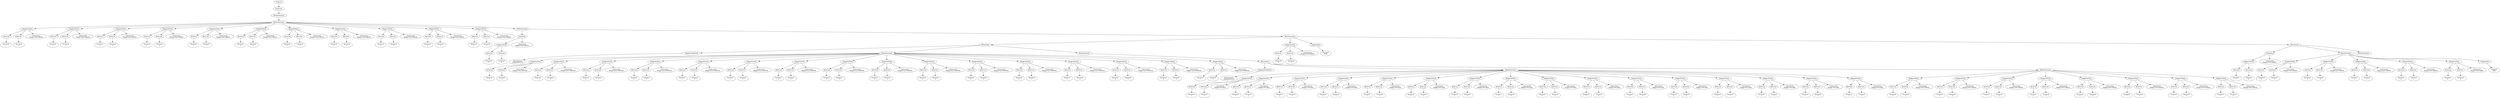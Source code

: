 digraph ASTGraph {
0 [ label="Program" ];
1 [ label="MainClass" ];
0 -> 1
2 [ label="BlockStatement" ];
1 -> 2
3 [ label="BlockStatement" ];
2 -> 3
4 [ label="MeggySetPixel" ];
3 -> 4
5 [ label="ByteCast" ];
4 -> 5
6 [ label="IntLiteral\n1" ];
5 -> 6
7 [ label="ByteCast" ];
4 -> 7
8 [ label="IntLiteral\n3" ];
7 -> 8
9 [ label="ColorLiteral\nMeggy.Color.GREEN" ];
4 -> 9
10 [ label="MeggySetPixel" ];
3 -> 10
11 [ label="ByteCast" ];
10 -> 11
12 [ label="IntLiteral\n1" ];
11 -> 12
13 [ label="ByteCast" ];
10 -> 13
14 [ label="IntLiteral\n4" ];
13 -> 14
15 [ label="ColorLiteral\nMeggy.Color.GREEN" ];
10 -> 15
16 [ label="MeggySetPixel" ];
3 -> 16
17 [ label="ByteCast" ];
16 -> 17
18 [ label="IntLiteral\n2" ];
17 -> 18
19 [ label="ByteCast" ];
16 -> 19
20 [ label="IntLiteral\n3" ];
19 -> 20
21 [ label="ColorLiteral\nMeggy.Color.GREEN" ];
16 -> 21
22 [ label="MeggySetPixel" ];
3 -> 22
23 [ label="ByteCast" ];
22 -> 23
24 [ label="IntLiteral\n2" ];
23 -> 24
25 [ label="ByteCast" ];
22 -> 25
26 [ label="IntLiteral\n4" ];
25 -> 26
27 [ label="ColorLiteral\nMeggy.Color.GREEN" ];
22 -> 27
28 [ label="MeggySetPixel" ];
3 -> 28
29 [ label="ByteCast" ];
28 -> 29
30 [ label="IntLiteral\n3" ];
29 -> 30
31 [ label="ByteCast" ];
28 -> 31
32 [ label="IntLiteral\n3" ];
31 -> 32
33 [ label="ColorLiteral\nMeggy.Color.GREEN" ];
28 -> 33
34 [ label="MeggySetPixel" ];
3 -> 34
35 [ label="ByteCast" ];
34 -> 35
36 [ label="IntLiteral\n3" ];
35 -> 36
37 [ label="ByteCast" ];
34 -> 37
38 [ label="IntLiteral\n4" ];
37 -> 38
39 [ label="ColorLiteral\nMeggy.Color.GREEN" ];
34 -> 39
40 [ label="MeggySetPixel" ];
3 -> 40
41 [ label="ByteCast" ];
40 -> 41
42 [ label="IntLiteral\n5" ];
41 -> 42
43 [ label="ByteCast" ];
40 -> 43
44 [ label="IntLiteral\n3" ];
43 -> 44
45 [ label="ColorLiteral\nMeggy.Color.GREEN" ];
40 -> 45
46 [ label="MeggySetPixel" ];
3 -> 46
47 [ label="ByteCast" ];
46 -> 47
48 [ label="IntLiteral\n5" ];
47 -> 48
49 [ label="ByteCast" ];
46 -> 49
50 [ label="IntLiteral\n4" ];
49 -> 50
51 [ label="ColorLiteral\nMeggy.Color.GREEN" ];
46 -> 51
52 [ label="MeggySetPixel" ];
3 -> 52
53 [ label="ByteCast" ];
52 -> 53
54 [ label="IntLiteral\n6" ];
53 -> 54
55 [ label="ByteCast" ];
52 -> 55
56 [ label="IntLiteral\n3" ];
55 -> 56
57 [ label="ColorLiteral\nMeggy.Color.GREEN" ];
52 -> 57
58 [ label="MeggySetPixel" ];
3 -> 58
59 [ label="ByteCast" ];
58 -> 59
60 [ label="IntLiteral\n6" ];
59 -> 60
61 [ label="ByteCast" ];
58 -> 61
62 [ label="IntLiteral\n4" ];
61 -> 62
63 [ label="ColorLiteral\nMeggy.Color.GREEN" ];
58 -> 63
64 [ label="MeggySetPixel" ];
3 -> 64
65 [ label="ByteCast" ];
64 -> 65
66 [ label="IntLiteral\n0" ];
65 -> 66
67 [ label="ByteCast" ];
64 -> 67
68 [ label="IntLiteral\n0" ];
67 -> 68
69 [ label="ColorLiteral\nMeggy.Color.GREEN" ];
64 -> 69
70 [ label="WhileStatement" ];
3 -> 70
71 [ label="EqualExp" ];
70 -> 71
72 [ label="MeggyGetPixel" ];
71 -> 72
73 [ label="ByteCast" ];
72 -> 73
74 [ label="IntLiteral\n0" ];
73 -> 74
75 [ label="ByteCast" ];
72 -> 75
76 [ label="IntLiteral\n0" ];
75 -> 76
77 [ label="ColorLiteral\nMeggy.Color.GREEN" ];
71 -> 77
78 [ label="BlockStatement" ];
70 -> 78
79 [ label="IfStatement" ];
78 -> 79
80 [ label="MeggyCheckButton" ];
79 -> 80
81 [ label="ButtonLiteral\nMeggy.Button.A" ];
80 -> 81
82 [ label="BlockStatement" ];
79 -> 82
83 [ label="MeggySetPixel" ];
82 -> 83
84 [ label="ByteCast" ];
83 -> 84
85 [ label="IntLiteral\n1" ];
84 -> 85
86 [ label="ByteCast" ];
83 -> 86
87 [ label="IntLiteral\n3" ];
86 -> 87
88 [ label="ColorLiteral\nMeggy.Color.ORANGE" ];
83 -> 88
89 [ label="MeggySetPixel" ];
82 -> 89
90 [ label="ByteCast" ];
89 -> 90
91 [ label="IntLiteral\n1" ];
90 -> 91
92 [ label="ByteCast" ];
89 -> 92
93 [ label="IntLiteral\n4" ];
92 -> 93
94 [ label="ColorLiteral\nMeggy.Color.ORANGE" ];
89 -> 94
95 [ label="MeggySetPixel" ];
82 -> 95
96 [ label="ByteCast" ];
95 -> 96
97 [ label="IntLiteral\n2" ];
96 -> 97
98 [ label="ByteCast" ];
95 -> 98
99 [ label="IntLiteral\n2" ];
98 -> 99
100 [ label="ColorLiteral\nMeggy.Color.ORANGE" ];
95 -> 100
101 [ label="MeggySetPixel" ];
82 -> 101
102 [ label="ByteCast" ];
101 -> 102
103 [ label="IntLiteral\n2" ];
102 -> 103
104 [ label="ByteCast" ];
101 -> 104
105 [ label="IntLiteral\n5" ];
104 -> 105
106 [ label="ColorLiteral\nMeggy.Color.ORANGE" ];
101 -> 106
107 [ label="MeggySetPixel" ];
82 -> 107
108 [ label="ByteCast" ];
107 -> 108
109 [ label="IntLiteral\n3" ];
108 -> 109
110 [ label="ByteCast" ];
107 -> 110
111 [ label="IntLiteral\n2" ];
110 -> 111
112 [ label="ColorLiteral\nMeggy.Color.ORANGE" ];
107 -> 112
113 [ label="MeggySetPixel" ];
82 -> 113
114 [ label="ByteCast" ];
113 -> 114
115 [ label="IntLiteral\n3" ];
114 -> 115
116 [ label="ByteCast" ];
113 -> 116
117 [ label="IntLiteral\n5" ];
116 -> 117
118 [ label="ColorLiteral\nMeggy.Color.ORANGE" ];
113 -> 118
119 [ label="MeggySetPixel" ];
82 -> 119
120 [ label="ByteCast" ];
119 -> 120
121 [ label="IntLiteral\n4" ];
120 -> 121
122 [ label="ByteCast" ];
119 -> 122
123 [ label="IntLiteral\n2" ];
122 -> 123
124 [ label="ColorLiteral\nMeggy.Color.ORANGE" ];
119 -> 124
125 [ label="MeggySetPixel" ];
82 -> 125
126 [ label="ByteCast" ];
125 -> 126
127 [ label="IntLiteral\n4" ];
126 -> 127
128 [ label="ByteCast" ];
125 -> 128
129 [ label="IntLiteral\n5" ];
128 -> 129
130 [ label="ColorLiteral\nMeggy.Color.ORANGE" ];
125 -> 130
131 [ label="MeggySetPixel" ];
82 -> 131
132 [ label="ByteCast" ];
131 -> 132
133 [ label="IntLiteral\n5" ];
132 -> 133
134 [ label="ByteCast" ];
131 -> 134
135 [ label="IntLiteral\n2" ];
134 -> 135
136 [ label="ColorLiteral\nMeggy.Color.ORANGE" ];
131 -> 136
137 [ label="MeggySetPixel" ];
82 -> 137
138 [ label="ByteCast" ];
137 -> 138
139 [ label="IntLiteral\n5" ];
138 -> 139
140 [ label="ByteCast" ];
137 -> 140
141 [ label="IntLiteral\n5" ];
140 -> 141
142 [ label="ColorLiteral\nMeggy.Color.ORANGE" ];
137 -> 142
143 [ label="MeggySetPixel" ];
82 -> 143
144 [ label="ByteCast" ];
143 -> 144
145 [ label="IntLiteral\n6" ];
144 -> 145
146 [ label="ByteCast" ];
143 -> 146
147 [ label="IntLiteral\n2" ];
146 -> 147
148 [ label="ColorLiteral\nMeggy.Color.ORANGE" ];
143 -> 148
149 [ label="MeggySetPixel" ];
82 -> 149
150 [ label="ByteCast" ];
149 -> 150
151 [ label="IntLiteral\n6" ];
150 -> 151
152 [ label="ByteCast" ];
149 -> 152
153 [ label="IntLiteral\n5" ];
152 -> 153
154 [ label="ColorLiteral\nMeggy.Color.ORANGE" ];
149 -> 154
155 [ label="MeggySetPixel" ];
82 -> 155
156 [ label="ByteCast" ];
155 -> 156
157 [ label="IntLiteral\n2" ];
156 -> 157
158 [ label="ByteCast" ];
155 -> 158
159 [ label="IntLiteral\n2" ];
158 -> 159
160 [ label="ColorLiteral\nMeggy.Color.ORANGE" ];
155 -> 160
161 [ label="MeggySetPixel" ];
82 -> 161
162 [ label="ByteCast" ];
161 -> 162
163 [ label="IntLiteral\n2" ];
162 -> 163
164 [ label="ByteCast" ];
161 -> 164
165 [ label="IntLiteral\n5" ];
164 -> 165
166 [ label="ColorLiteral\nMeggy.Color.ORANGE" ];
161 -> 166
167 [ label="MeggySetPixel" ];
82 -> 167
168 [ label="ByteCast" ];
167 -> 168
169 [ label="IntLiteral\n3" ];
168 -> 169
170 [ label="ByteCast" ];
167 -> 170
171 [ label="IntLiteral\n3" ];
170 -> 171
172 [ label="ColorLiteral\nMeggy.Color.ORANGE" ];
167 -> 172
173 [ label="MeggySetPixel" ];
82 -> 173
174 [ label="ByteCast" ];
173 -> 174
175 [ label="IntLiteral\n3" ];
174 -> 175
176 [ label="ByteCast" ];
173 -> 176
177 [ label="IntLiteral\n4" ];
176 -> 177
178 [ label="ColorLiteral\nMeggy.Color.ORANGE" ];
173 -> 178
179 [ label="BlockStatement" ];
79 -> 179
180 [ label="IfStatement" ];
179 -> 180
181 [ label="MeggyCheckButton" ];
180 -> 181
182 [ label="ButtonLiteral\nMeggy.Button.B" ];
181 -> 182
183 [ label="BlockStatement" ];
180 -> 183
184 [ label="MeggySetPixel" ];
183 -> 184
185 [ label="ByteCast" ];
184 -> 185
186 [ label="IntLiteral\n1" ];
185 -> 186
187 [ label="ByteCast" ];
184 -> 187
188 [ label="IntLiteral\n3" ];
187 -> 188
189 [ label="ColorLiteral\nMeggy.Color.RED" ];
184 -> 189
190 [ label="MeggySetPixel" ];
183 -> 190
191 [ label="ByteCast" ];
190 -> 191
192 [ label="IntLiteral\n1" ];
191 -> 192
193 [ label="ByteCast" ];
190 -> 193
194 [ label="IntLiteral\n4" ];
193 -> 194
195 [ label="ColorLiteral\nMeggy.Color.RED" ];
190 -> 195
196 [ label="MeggySetPixel" ];
183 -> 196
197 [ label="ByteCast" ];
196 -> 197
198 [ label="IntLiteral\n2" ];
197 -> 198
199 [ label="ByteCast" ];
196 -> 199
200 [ label="IntLiteral\n2" ];
199 -> 200
201 [ label="ColorLiteral\nMeggy.Color.RED" ];
196 -> 201
202 [ label="MeggySetPixel" ];
183 -> 202
203 [ label="ByteCast" ];
202 -> 203
204 [ label="IntLiteral\n2" ];
203 -> 204
205 [ label="ByteCast" ];
202 -> 205
206 [ label="IntLiteral\n5" ];
205 -> 206
207 [ label="ColorLiteral\nMeggy.Color.RED" ];
202 -> 207
208 [ label="MeggySetPixel" ];
183 -> 208
209 [ label="ByteCast" ];
208 -> 209
210 [ label="IntLiteral\n3" ];
209 -> 210
211 [ label="ByteCast" ];
208 -> 211
212 [ label="IntLiteral\n2" ];
211 -> 212
213 [ label="ColorLiteral\nMeggy.Color.RED" ];
208 -> 213
214 [ label="MeggySetPixel" ];
183 -> 214
215 [ label="ByteCast" ];
214 -> 215
216 [ label="IntLiteral\n3" ];
215 -> 216
217 [ label="ByteCast" ];
214 -> 217
218 [ label="IntLiteral\n5" ];
217 -> 218
219 [ label="ColorLiteral\nMeggy.Color.RED" ];
214 -> 219
220 [ label="MeggySetPixel" ];
183 -> 220
221 [ label="ByteCast" ];
220 -> 221
222 [ label="IntLiteral\n4" ];
221 -> 222
223 [ label="ByteCast" ];
220 -> 223
224 [ label="IntLiteral\n2" ];
223 -> 224
225 [ label="ColorLiteral\nMeggy.Color.RED" ];
220 -> 225
226 [ label="MeggySetPixel" ];
183 -> 226
227 [ label="ByteCast" ];
226 -> 227
228 [ label="IntLiteral\n4" ];
227 -> 228
229 [ label="ByteCast" ];
226 -> 229
230 [ label="IntLiteral\n5" ];
229 -> 230
231 [ label="ColorLiteral\nMeggy.Color.RED" ];
226 -> 231
232 [ label="MeggySetPixel" ];
183 -> 232
233 [ label="ByteCast" ];
232 -> 233
234 [ label="IntLiteral\n5" ];
233 -> 234
235 [ label="ByteCast" ];
232 -> 235
236 [ label="IntLiteral\n2" ];
235 -> 236
237 [ label="ColorLiteral\nMeggy.Color.RED" ];
232 -> 237
238 [ label="MeggySetPixel" ];
183 -> 238
239 [ label="ByteCast" ];
238 -> 239
240 [ label="IntLiteral\n5" ];
239 -> 240
241 [ label="ByteCast" ];
238 -> 241
242 [ label="IntLiteral\n5" ];
241 -> 242
243 [ label="ColorLiteral\nMeggy.Color.RED" ];
238 -> 243
244 [ label="MeggySetPixel" ];
183 -> 244
245 [ label="ByteCast" ];
244 -> 245
246 [ label="IntLiteral\n6" ];
245 -> 246
247 [ label="ByteCast" ];
244 -> 247
248 [ label="IntLiteral\n2" ];
247 -> 248
249 [ label="ColorLiteral\nMeggy.Color.RED" ];
244 -> 249
250 [ label="MeggySetPixel" ];
183 -> 250
251 [ label="ByteCast" ];
250 -> 251
252 [ label="IntLiteral\n6" ];
251 -> 252
253 [ label="ByteCast" ];
250 -> 253
254 [ label="IntLiteral\n5" ];
253 -> 254
255 [ label="ColorLiteral\nMeggy.Color.RED" ];
250 -> 255
256 [ label="MeggySetPixel" ];
183 -> 256
257 [ label="ByteCast" ];
256 -> 257
258 [ label="IntLiteral\n2" ];
257 -> 258
259 [ label="ByteCast" ];
256 -> 259
260 [ label="IntLiteral\n2" ];
259 -> 260
261 [ label="ColorLiteral\nMeggy.Color.RED" ];
256 -> 261
262 [ label="MeggySetPixel" ];
183 -> 262
263 [ label="ByteCast" ];
262 -> 263
264 [ label="IntLiteral\n2" ];
263 -> 264
265 [ label="ByteCast" ];
262 -> 265
266 [ label="IntLiteral\n5" ];
265 -> 266
267 [ label="ColorLiteral\nMeggy.Color.RED" ];
262 -> 267
268 [ label="MeggySetPixel" ];
183 -> 268
269 [ label="ByteCast" ];
268 -> 269
270 [ label="IntLiteral\n3" ];
269 -> 270
271 [ label="ByteCast" ];
268 -> 271
272 [ label="IntLiteral\n3" ];
271 -> 272
273 [ label="ColorLiteral\nMeggy.Color.RED" ];
268 -> 273
274 [ label="MeggySetPixel" ];
183 -> 274
275 [ label="ByteCast" ];
274 -> 275
276 [ label="IntLiteral\n3" ];
275 -> 276
277 [ label="ByteCast" ];
274 -> 277
278 [ label="IntLiteral\n4" ];
277 -> 278
279 [ label="ColorLiteral\nMeggy.Color.RED" ];
274 -> 279
280 [ label="BlockStatement" ];
180 -> 280
281 [ label="MeggySetPixel" ];
280 -> 281
282 [ label="ByteCast" ];
281 -> 282
283 [ label="IntLiteral\n4" ];
282 -> 283
284 [ label="ByteCast" ];
281 -> 284
285 [ label="IntLiteral\n4" ];
284 -> 285
286 [ label="ColorLiteral\nMeggy.Color.GREEN" ];
281 -> 286
287 [ label="MeggySetPixel" ];
280 -> 287
288 [ label="ByteCast" ];
287 -> 288
289 [ label="IntLiteral\n4" ];
288 -> 289
290 [ label="ByteCast" ];
287 -> 290
291 [ label="IntLiteral\n5" ];
290 -> 291
292 [ label="ColorLiteral\nMeggy.Color.GREEN" ];
287 -> 292
293 [ label="MeggySetPixel" ];
280 -> 293
294 [ label="ByteCast" ];
293 -> 294
295 [ label="IntLiteral\n4" ];
294 -> 295
296 [ label="ByteCast" ];
293 -> 296
297 [ label="IntLiteral\n6" ];
296 -> 297
298 [ label="ColorLiteral\nMeggy.Color.GREEN" ];
293 -> 298
299 [ label="MeggySetPixel" ];
280 -> 299
300 [ label="ByteCast" ];
299 -> 300
301 [ label="IntLiteral\n5" ];
300 -> 301
302 [ label="ByteCast" ];
299 -> 302
303 [ label="IntLiteral\n4" ];
302 -> 303
304 [ label="ColorLiteral\nMeggy.Color.GREEN" ];
299 -> 304
305 [ label="MeggySetPixel" ];
280 -> 305
306 [ label="ByteCast" ];
305 -> 306
307 [ label="IntLiteral\n6" ];
306 -> 307
308 [ label="ByteCast" ];
305 -> 308
309 [ label="IntLiteral\n4" ];
308 -> 309
310 [ label="ColorLiteral\nMeggy.Color.GREEN" ];
305 -> 310
311 [ label="MeggySetPixel" ];
280 -> 311
312 [ label="ByteCast" ];
311 -> 312
313 [ label="IntLiteral\n7" ];
312 -> 313
314 [ label="ByteCast" ];
311 -> 314
315 [ label="IntLiteral\n4" ];
314 -> 315
316 [ label="ColorLiteral\nMeggy.Color.GREEN" ];
311 -> 316
317 [ label="MeggySetPixel" ];
280 -> 317
318 [ label="ByteCast" ];
317 -> 318
319 [ label="IntLiteral\n7" ];
318 -> 319
320 [ label="ByteCast" ];
317 -> 320
321 [ label="IntLiteral\n5" ];
320 -> 321
322 [ label="ColorLiteral\nMeggy.Color.GREEN" ];
317 -> 322
323 [ label="MeggySetPixel" ];
280 -> 323
324 [ label="ByteCast" ];
323 -> 324
325 [ label="IntLiteral\n7" ];
324 -> 325
326 [ label="ByteCast" ];
323 -> 326
327 [ label="IntLiteral\n6" ];
326 -> 327
328 [ label="ColorLiteral\nMeggy.Color.GREEN" ];
323 -> 328
329 [ label="MeggySetPixel" ];
78 -> 329
330 [ label="ByteCast" ];
329 -> 330
331 [ label="IntLiteral\n0" ];
330 -> 331
332 [ label="ByteCast" ];
329 -> 332
333 [ label="IntLiteral\n0" ];
332 -> 333
334 [ label="ColorLiteral\nMeggy.Color.GREEN" ];
329 -> 334
335 [ label="MeggyDelay" ];
78 -> 335
336 [ label="IntLiteral\n1000" ];
335 -> 336
337 [ label="IfStatement" ];
78 -> 337
338 [ label="EqualExp" ];
337 -> 338
339 [ label="MeggyGetPixel" ];
338 -> 339
340 [ label="ByteCast" ];
339 -> 340
341 [ label="IntLiteral\n7" ];
340 -> 341
342 [ label="ByteCast" ];
339 -> 342
343 [ label="IntLiteral\n6" ];
342 -> 343
344 [ label="ColorLiteral\nMeggy.Color.GREEN" ];
338 -> 344
345 [ label="BlockStatement" ];
337 -> 345
346 [ label="MeggySetPixel" ];
345 -> 346
347 [ label="ByteCast" ];
346 -> 347
348 [ label="IntLiteral\n4" ];
347 -> 348
349 [ label="ByteCast" ];
346 -> 349
350 [ label="IntLiteral\n2" ];
349 -> 350
351 [ label="ColorLiteral\nMeggy.Color.GREEN" ];
346 -> 351
352 [ label="MeggySetPixel" ];
345 -> 352
353 [ label="ByteCast" ];
352 -> 353
354 [ label="IntLiteral\n5" ];
353 -> 354
355 [ label="ByteCast" ];
352 -> 355
356 [ label="IntLiteral\n2" ];
355 -> 356
357 [ label="ColorLiteral\nMeggy.Color.GREEN" ];
352 -> 357
358 [ label="MeggySetPixel" ];
345 -> 358
359 [ label="ByteCast" ];
358 -> 359
360 [ label="IntLiteral\n4" ];
359 -> 360
361 [ label="ByteCast" ];
358 -> 361
362 [ label="IntLiteral\n1" ];
361 -> 362
363 [ label="ColorLiteral\nMeggy.Color.GREEN" ];
358 -> 363
364 [ label="MeggySetPixel" ];
345 -> 364
365 [ label="ByteCast" ];
364 -> 365
366 [ label="IntLiteral\n4" ];
365 -> 366
367 [ label="ByteCast" ];
364 -> 367
368 [ label="IntLiteral\n1" ];
367 -> 368
369 [ label="ColorLiteral\nMeggy.Color.GREEN" ];
364 -> 369
370 [ label="MeggySetPixel" ];
345 -> 370
371 [ label="ByteCast" ];
370 -> 371
372 [ label="IntLiteral\n0" ];
371 -> 372
373 [ label="ByteCast" ];
370 -> 373
374 [ label="IntLiteral\n0" ];
373 -> 374
375 [ label="ColorLiteral\nMeggy.Color.DARK" ];
370 -> 375
376 [ label="MeggyDelay" ];
345 -> 376
377 [ label="IntLiteral\n1000" ];
376 -> 377
378 [ label="BlockStatement" ];
337 -> 378
}
